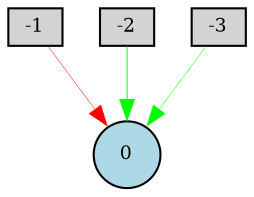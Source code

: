 digraph {
	node [fontsize=9 height=0.2 shape=circle width=0.2]
	-1 [fillcolor=lightgray shape=box style=filled]
	-2 [fillcolor=lightgray shape=box style=filled]
	-3 [fillcolor=lightgray shape=box style=filled]
	0 [fillcolor=lightblue style=filled]
	-1 -> 0 [color=red penwidth=0.21817887204658054 style=solid]
	-2 -> 0 [color=green penwidth=0.4403504691953679 style=solid]
	-3 -> 0 [color=green penwidth=0.22589360037320794 style=solid]
}
